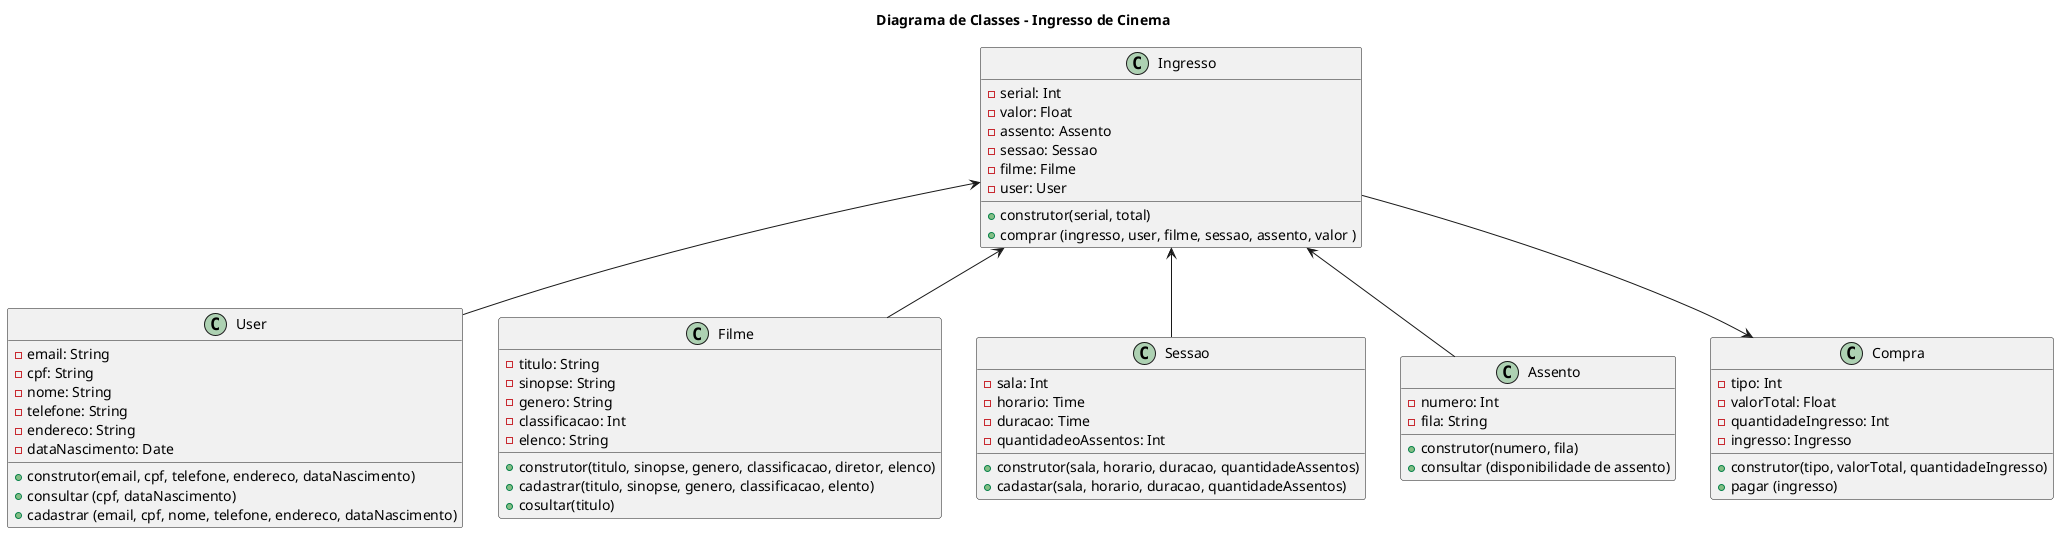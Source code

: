 @startuml Ingresso

title Diagrama de Classes - Ingresso de Cinema


class User{
    - email: String
    - cpf: String
    - nome: String
    - telefone: String
    - endereco: String
    - dataNascimento: Date
    + construtor(email, cpf, telefone, endereco, dataNascimento)
    + consultar (cpf, dataNascimento)
    + cadastrar (email, cpf, nome, telefone, endereco, dataNascimento)
}

class Filme{
    - titulo: String
    - sinopse: String
    - genero: String
    - classificacao: Int
    - elenco: String
    + construtor(titulo, sinopse, genero, classificacao, diretor, elenco)
    + cadastrar(titulo, sinopse, genero, classificacao, elento)
    + cosultar(titulo)
}


class Sessao{
    - sala: Int
    - horario: Time
    - duracao: Time
    - quantidadeoAssentos: Int
    + construtor(sala, horario, duracao, quantidadeAssentos)
    + cadastar(sala, horario, duracao, quantidadeAssentos)
}

class Assento{
    - numero: Int
    - fila: String
    + construtor(numero, fila)
    + consultar (disponibilidade de assento)
}

class Ingresso{
    - serial: Int
    - valor: Float
    - assento: Assento
    - sessao: Sessao
    - filme: Filme
    - user: User
    + construtor(serial, total)
    + comprar (ingresso, user, filme, sessao, assento, valor )
}

class Compra{
    - tipo: Int
    - valorTotal: Float
    - quantidadeIngresso: Int
    - ingresso: Ingresso
    + construtor(tipo, valorTotal, quantidadeIngresso)
    + pagar (ingresso)
}


Ingresso <-- User
Ingresso <-- Filme
Ingresso <-- Sessao
Ingresso <-- Assento
Ingresso --> Compra


@enduml